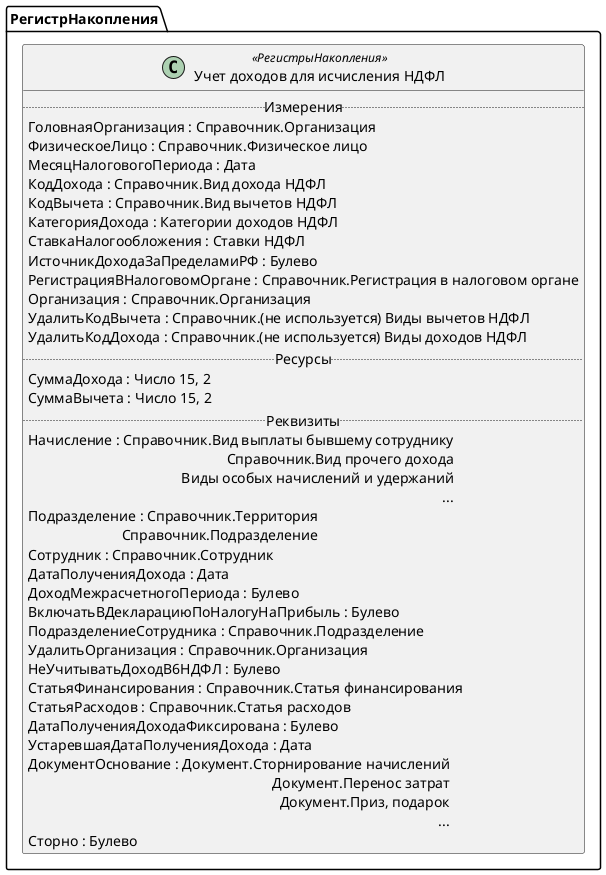 ﻿@startuml СведенияОДоходахНДФЛ
'!include templates.wsd
'..\include templates.wsd
class РегистрНакопления.СведенияОДоходахНДФЛ as "Учет доходов для исчисления НДФЛ" <<РегистрыНакопления>>
{
..Измерения..
ГоловнаяОрганизация : Справочник.Организация
ФизическоеЛицо : Справочник.Физическое лицо
МесяцНалоговогоПериода : Дата
КодДохода : Справочник.Вид дохода НДФЛ
КодВычета : Справочник.Вид вычетов НДФЛ
КатегорияДохода : Категории доходов НДФЛ
СтавкаНалогообложения : Ставки НДФЛ
ИсточникДоходаЗаПределамиРФ : Булево
РегистрацияВНалоговомОргане : Справочник.Регистрация в налоговом органе
Организация : Справочник.Организация
УдалитьКодВычета : Справочник.(не используется) Виды вычетов НДФЛ
УдалитьКодДохода : Справочник.(не используется) Виды доходов НДФЛ
..Ресурсы..
СуммаДохода : Число 15, 2
СуммаВычета : Число 15, 2
..Реквизиты..
Начисление : Справочник.Вид выплаты бывшему сотруднику\rСправочник.Вид прочего дохода\rВиды особых начислений и удержаний\r...
Подразделение : Справочник.Территория\rСправочник.Подразделение
Сотрудник : Справочник.Сотрудник
ДатаПолученияДохода : Дата
ДоходМежрасчетногоПериода : Булево
ВключатьВДекларациюПоНалогуНаПрибыль : Булево
ПодразделениеСотрудника : Справочник.Подразделение
УдалитьОрганизация : Справочник.Организация
НеУчитыватьДоходВ6НДФЛ : Булево
СтатьяФинансирования : Справочник.Статья финансирования
СтатьяРасходов : Справочник.Статья расходов
ДатаПолученияДоходаФиксирована : Булево
УстаревшаяДатаПолученияДохода : Дата
ДокументОснование : Документ.Сторнирование начислений\rДокумент.Перенос затрат\rДокумент.Приз, подарок\r...
Сторно : Булево
}
@enduml
